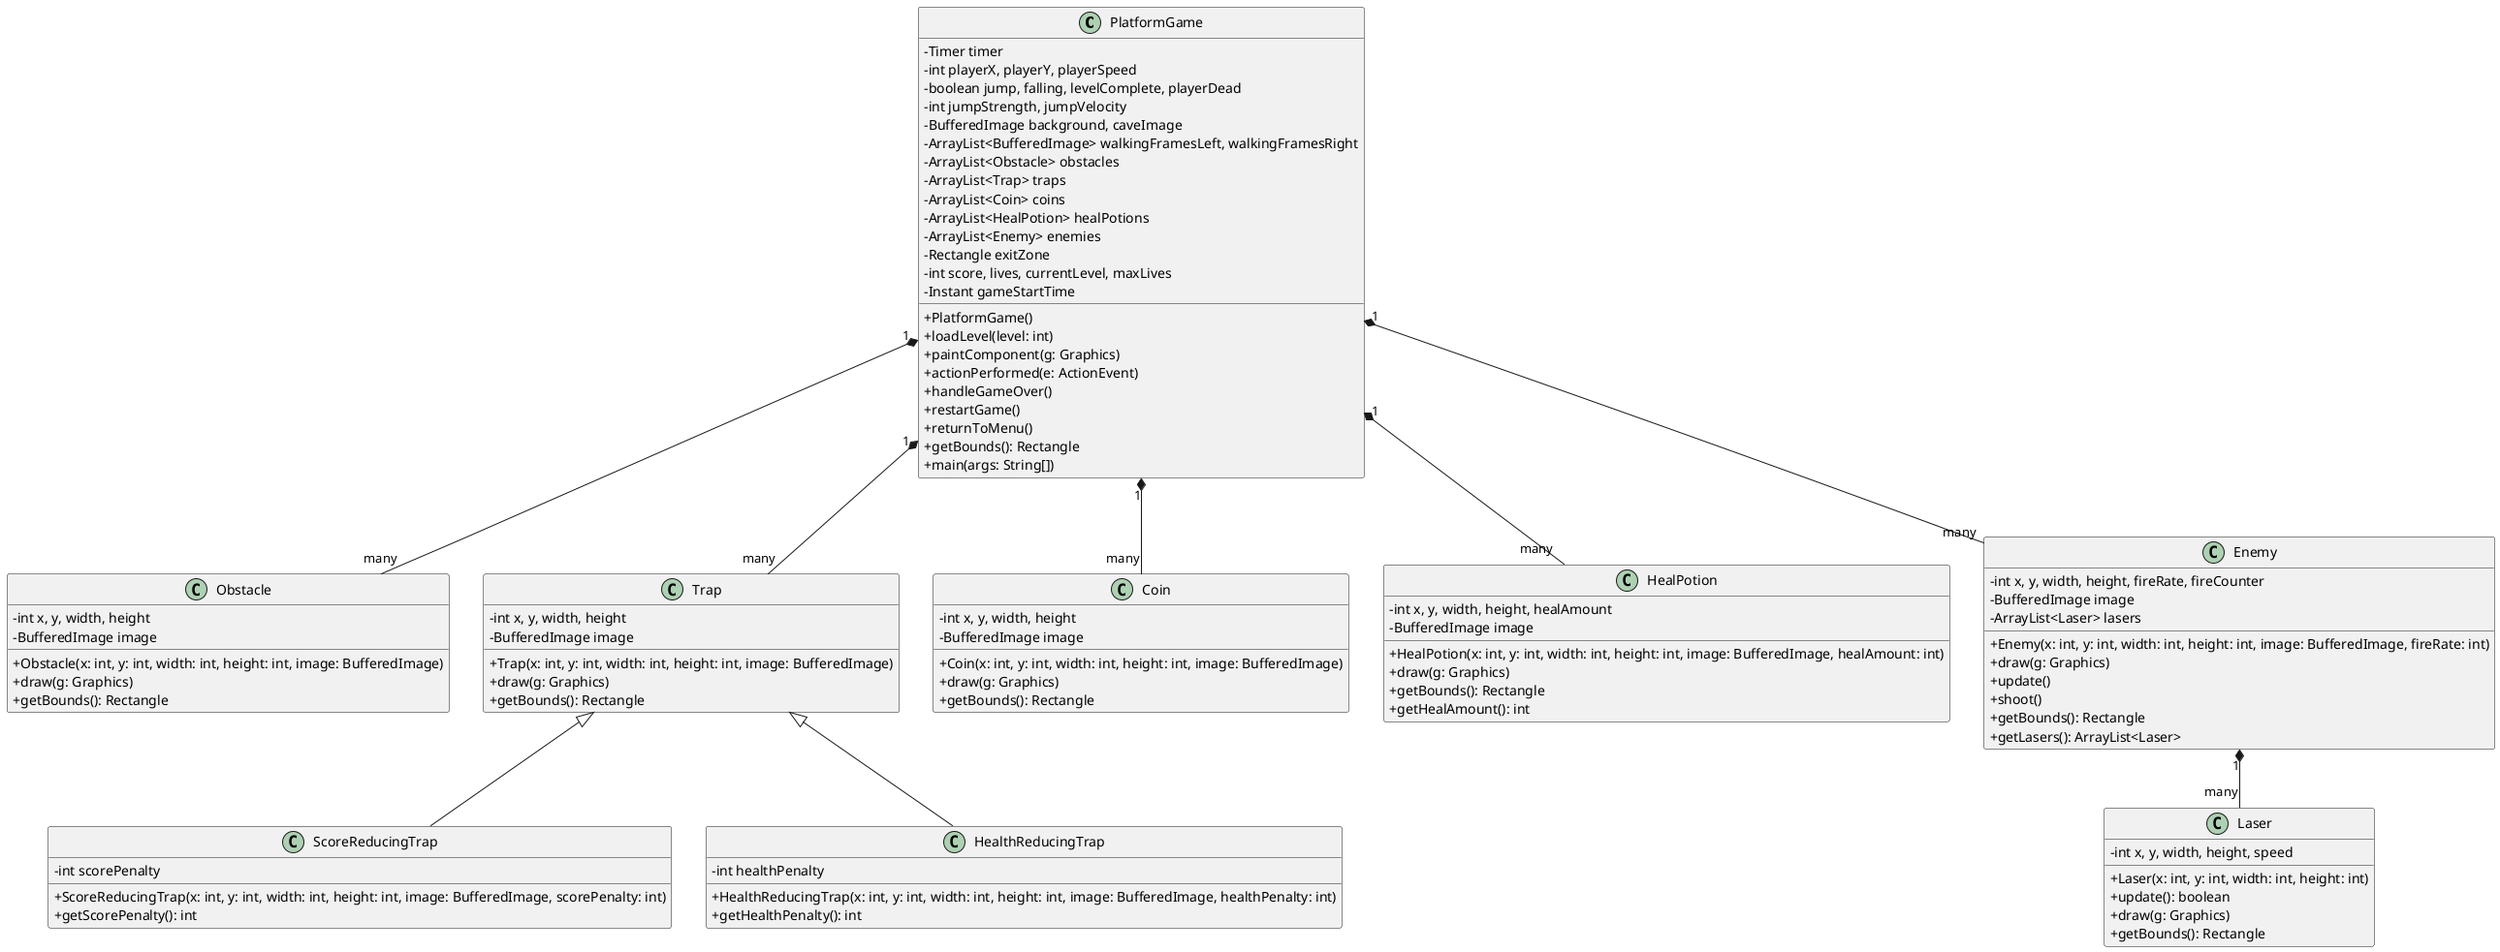 @startuml
skinparam classAttributeIconSize 0

class PlatformGame {
    - Timer timer
    - int playerX, playerY, playerSpeed
    - boolean jump, falling, levelComplete, playerDead
    - int jumpStrength, jumpVelocity
    - BufferedImage background, caveImage
    - ArrayList<BufferedImage> walkingFramesLeft, walkingFramesRight
    - ArrayList<Obstacle> obstacles
    - ArrayList<Trap> traps
    - ArrayList<Coin> coins
    - ArrayList<HealPotion> healPotions
    - ArrayList<Enemy> enemies
    - Rectangle exitZone
    - int score, lives, currentLevel, maxLives
    - Instant gameStartTime
    + PlatformGame()
    + loadLevel(level: int)
    + paintComponent(g: Graphics)
    + actionPerformed(e: ActionEvent)
    + handleGameOver()
    + restartGame()
    + returnToMenu()
    + getBounds(): Rectangle
    + main(args: String[])
}

class Obstacle {
    - int x, y, width, height
    - BufferedImage image
    + Obstacle(x: int, y: int, width: int, height: int, image: BufferedImage)
    + draw(g: Graphics)
    + getBounds(): Rectangle
}

class Trap {
    - int x, y, width, height
    - BufferedImage image
    + Trap(x: int, y: int, width: int, height: int, image: BufferedImage)
    + draw(g: Graphics)
    + getBounds(): Rectangle
}

class ScoreReducingTrap {
    - int scorePenalty
    + ScoreReducingTrap(x: int, y: int, width: int, height: int, image: BufferedImage, scorePenalty: int)
    + getScorePenalty(): int
}

class HealthReducingTrap {
    - int healthPenalty
    + HealthReducingTrap(x: int, y: int, width: int, height: int, image: BufferedImage, healthPenalty: int)
    + getHealthPenalty(): int
}

class Coin {
    - int x, y, width, height
    - BufferedImage image
    + Coin(x: int, y: int, width: int, height: int, image: BufferedImage)
    + draw(g: Graphics)
    + getBounds(): Rectangle
}

class HealPotion {
    - int x, y, width, height, healAmount
    - BufferedImage image
    + HealPotion(x: int, y: int, width: int, height: int, image: BufferedImage, healAmount: int)
    + draw(g: Graphics)
    + getBounds(): Rectangle
    + getHealAmount(): int
}

class Enemy {
    - int x, y, width, height, fireRate, fireCounter
    - BufferedImage image
    - ArrayList<Laser> lasers
    + Enemy(x: int, y: int, width: int, height: int, image: BufferedImage, fireRate: int)
    + draw(g: Graphics)
    + update()
    + shoot()
    + getBounds(): Rectangle
    + getLasers(): ArrayList<Laser>
}

class Laser {
    - int x, y, width, height, speed
    + Laser(x: int, y: int, width: int, height: int)
    + update(): boolean
    + draw(g: Graphics)
    + getBounds(): Rectangle
}

PlatformGame "1" *-- "many" Obstacle
PlatformGame "1" *-- "many" Trap
PlatformGame "1" *-- "many" Coin
PlatformGame "1" *-- "many" HealPotion
PlatformGame "1" *-- "many" Enemy

Trap <|-- ScoreReducingTrap
Trap <|-- HealthReducingTrap
Enemy "1" *-- "many" Laser

@enduml

